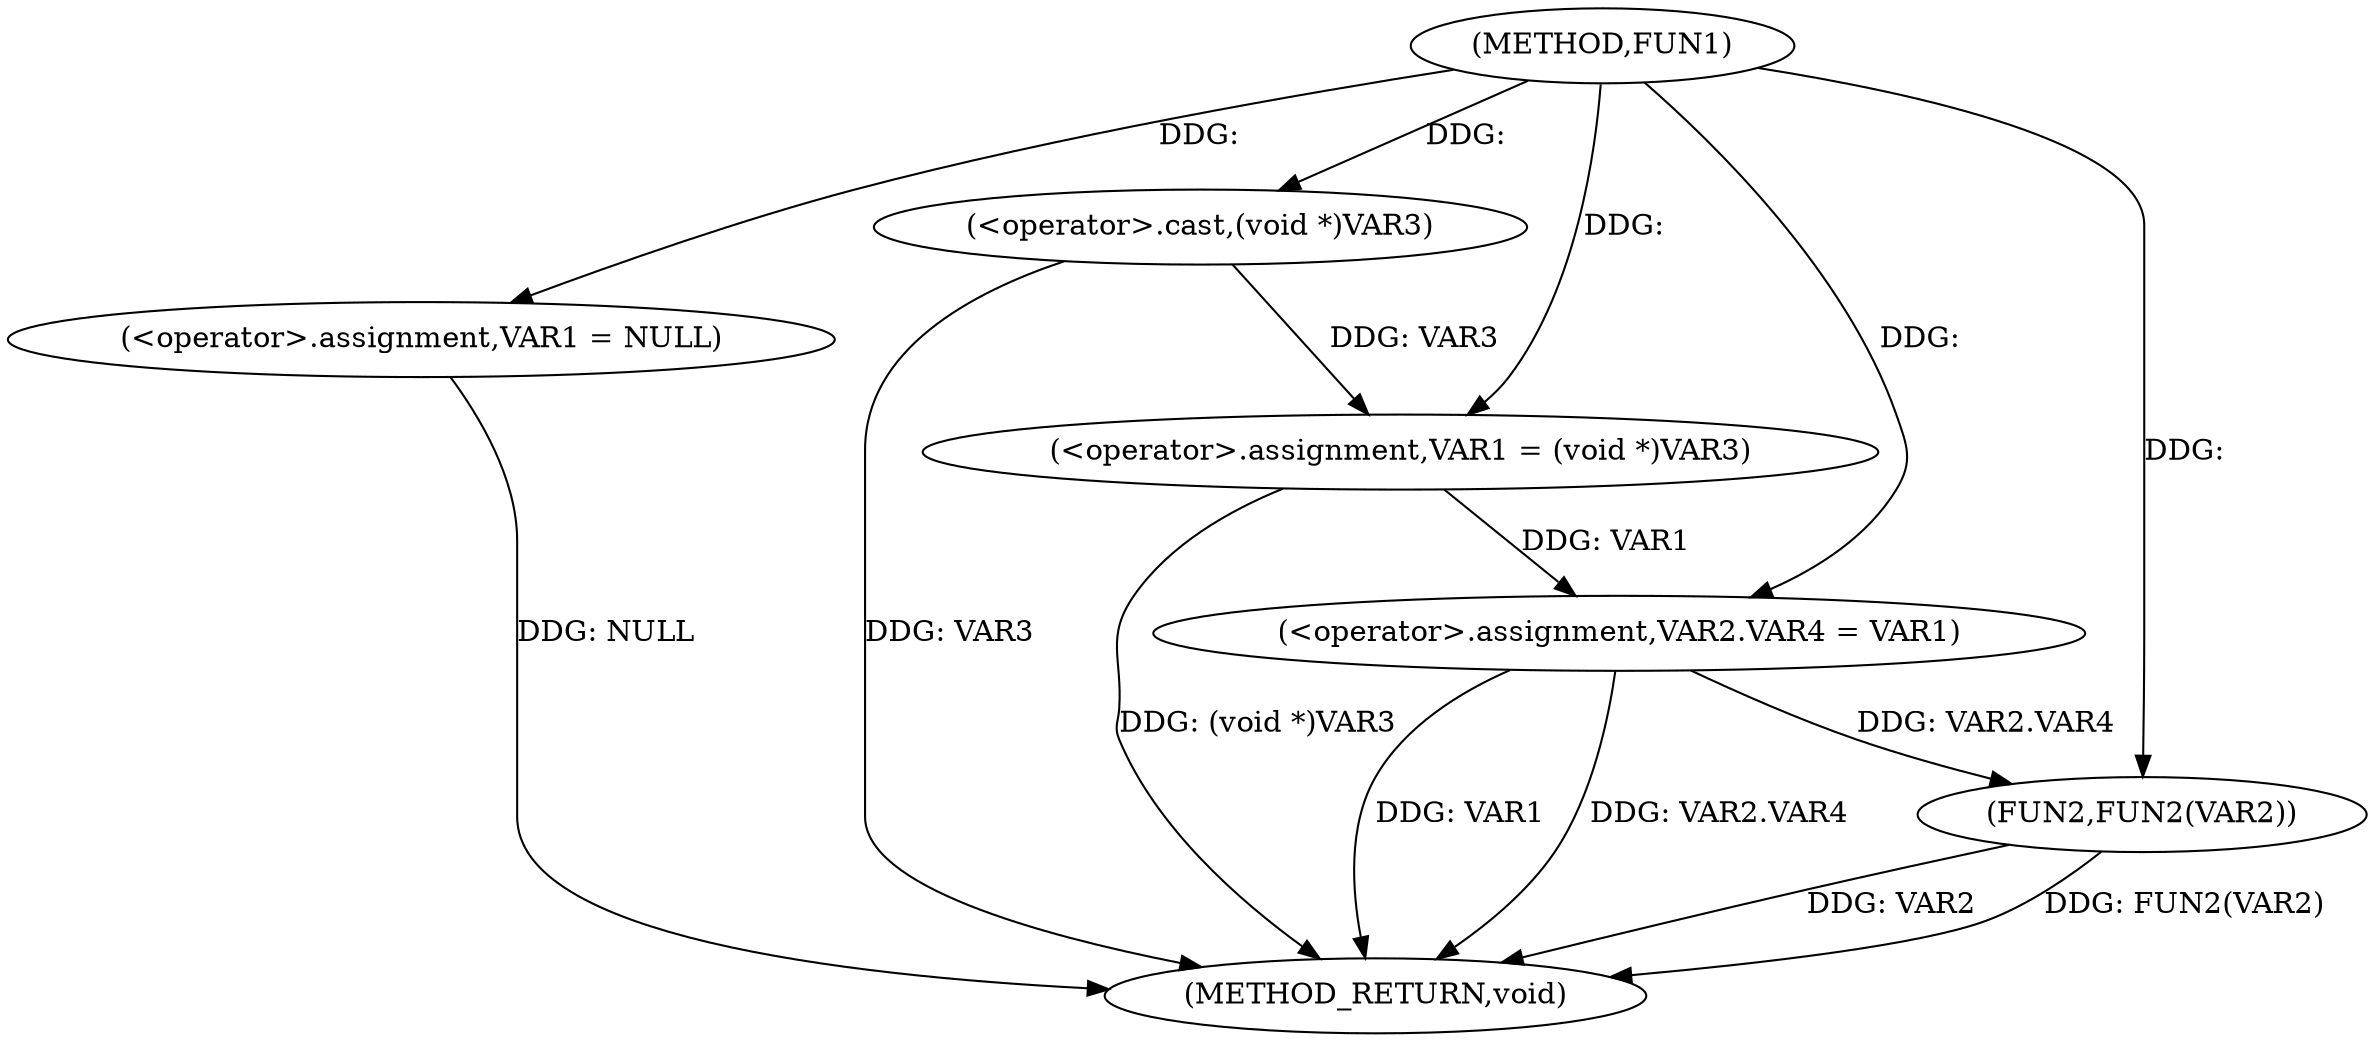 digraph FUN1 {  
"1000100" [label = "(METHOD,FUN1)" ]
"1000119" [label = "(METHOD_RETURN,void)" ]
"1000104" [label = "(<operator>.assignment,VAR1 = NULL)" ]
"1000107" [label = "(<operator>.assignment,VAR1 = (void *)VAR3)" ]
"1000109" [label = "(<operator>.cast,(void *)VAR3)" ]
"1000112" [label = "(<operator>.assignment,VAR2.VAR4 = VAR1)" ]
"1000117" [label = "(FUN2,FUN2(VAR2))" ]
  "1000117" -> "1000119"  [ label = "DDG: FUN2(VAR2)"] 
  "1000117" -> "1000119"  [ label = "DDG: VAR2"] 
  "1000112" -> "1000119"  [ label = "DDG: VAR2.VAR4"] 
  "1000109" -> "1000119"  [ label = "DDG: VAR3"] 
  "1000112" -> "1000119"  [ label = "DDG: VAR1"] 
  "1000104" -> "1000119"  [ label = "DDG: NULL"] 
  "1000107" -> "1000119"  [ label = "DDG: (void *)VAR3"] 
  "1000100" -> "1000104"  [ label = "DDG: "] 
  "1000109" -> "1000107"  [ label = "DDG: VAR3"] 
  "1000100" -> "1000107"  [ label = "DDG: "] 
  "1000100" -> "1000109"  [ label = "DDG: "] 
  "1000107" -> "1000112"  [ label = "DDG: VAR1"] 
  "1000100" -> "1000112"  [ label = "DDG: "] 
  "1000112" -> "1000117"  [ label = "DDG: VAR2.VAR4"] 
  "1000100" -> "1000117"  [ label = "DDG: "] 
}
